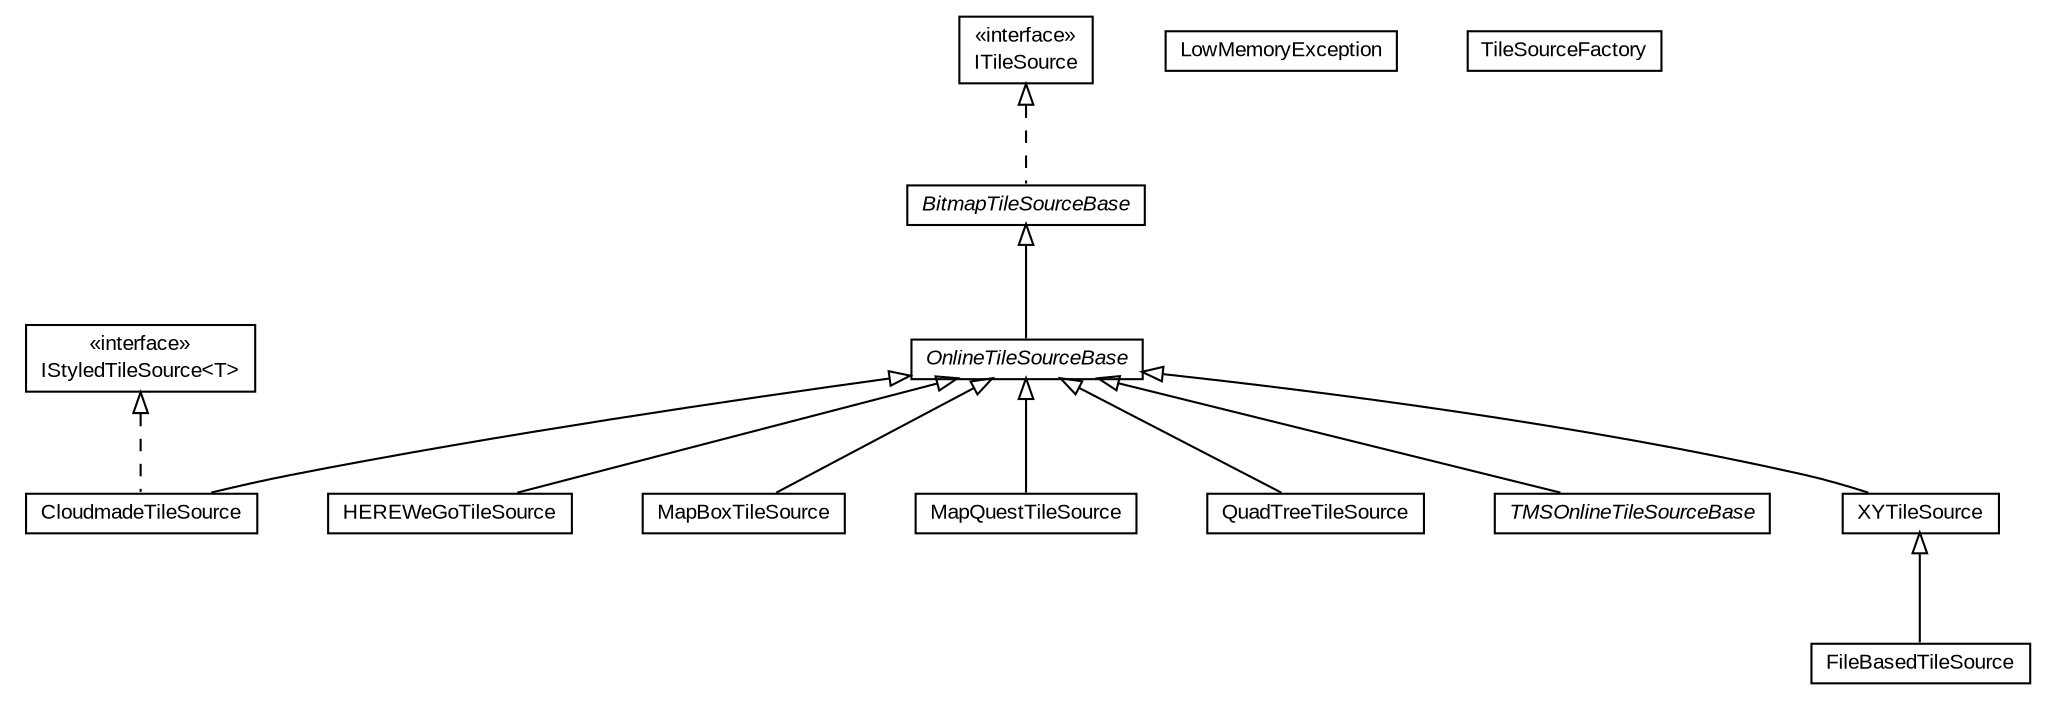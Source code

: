 #!/usr/local/bin/dot
#
# Class diagram 
# Generated by UMLGraph version R5_6-24-gf6e263 (http://www.umlgraph.org/)
#

digraph G {
	edge [fontname="arial",fontsize=10,labelfontname="arial",labelfontsize=10];
	node [fontname="arial",fontsize=10,shape=plaintext];
	nodesep=0.25;
	ranksep=0.5;
	// org.osmdroid.tileprovider.tilesource.BitmapTileSourceBase
	c2062 [label=<<table title="org.osmdroid.tileprovider.tilesource.BitmapTileSourceBase" border="0" cellborder="1" cellspacing="0" cellpadding="2" port="p" href="./BitmapTileSourceBase.html">
		<tr><td><table border="0" cellspacing="0" cellpadding="1">
<tr><td align="center" balign="center"><font face="arial italic"> BitmapTileSourceBase </font></td></tr>
		</table></td></tr>
		</table>>, URL="./BitmapTileSourceBase.html", fontname="arial", fontcolor="black", fontsize=10.0];
	// org.osmdroid.tileprovider.tilesource.BitmapTileSourceBase.LowMemoryException
	c2063 [label=<<table title="org.osmdroid.tileprovider.tilesource.BitmapTileSourceBase.LowMemoryException" border="0" cellborder="1" cellspacing="0" cellpadding="2" port="p" href="./BitmapTileSourceBase.LowMemoryException.html">
		<tr><td><table border="0" cellspacing="0" cellpadding="1">
<tr><td align="center" balign="center"> LowMemoryException </td></tr>
		</table></td></tr>
		</table>>, URL="./BitmapTileSourceBase.LowMemoryException.html", fontname="arial", fontcolor="black", fontsize=10.0];
	// org.osmdroid.tileprovider.tilesource.CloudmadeTileSource
	c2064 [label=<<table title="org.osmdroid.tileprovider.tilesource.CloudmadeTileSource" border="0" cellborder="1" cellspacing="0" cellpadding="2" port="p" href="./CloudmadeTileSource.html">
		<tr><td><table border="0" cellspacing="0" cellpadding="1">
<tr><td align="center" balign="center"> CloudmadeTileSource </td></tr>
		</table></td></tr>
		</table>>, URL="./CloudmadeTileSource.html", fontname="arial", fontcolor="black", fontsize=10.0];
	// org.osmdroid.tileprovider.tilesource.FileBasedTileSource
	c2065 [label=<<table title="org.osmdroid.tileprovider.tilesource.FileBasedTileSource" border="0" cellborder="1" cellspacing="0" cellpadding="2" port="p" href="./FileBasedTileSource.html">
		<tr><td><table border="0" cellspacing="0" cellpadding="1">
<tr><td align="center" balign="center"> FileBasedTileSource </td></tr>
		</table></td></tr>
		</table>>, URL="./FileBasedTileSource.html", fontname="arial", fontcolor="black", fontsize=10.0];
	// org.osmdroid.tileprovider.tilesource.HEREWeGoTileSource
	c2066 [label=<<table title="org.osmdroid.tileprovider.tilesource.HEREWeGoTileSource" border="0" cellborder="1" cellspacing="0" cellpadding="2" port="p" href="./HEREWeGoTileSource.html">
		<tr><td><table border="0" cellspacing="0" cellpadding="1">
<tr><td align="center" balign="center"> HEREWeGoTileSource </td></tr>
		</table></td></tr>
		</table>>, URL="./HEREWeGoTileSource.html", fontname="arial", fontcolor="black", fontsize=10.0];
	// org.osmdroid.tileprovider.tilesource.IStyledTileSource<T>
	c2067 [label=<<table title="org.osmdroid.tileprovider.tilesource.IStyledTileSource" border="0" cellborder="1" cellspacing="0" cellpadding="2" port="p" href="./IStyledTileSource.html">
		<tr><td><table border="0" cellspacing="0" cellpadding="1">
<tr><td align="center" balign="center"> &#171;interface&#187; </td></tr>
<tr><td align="center" balign="center"> IStyledTileSource&lt;T&gt; </td></tr>
		</table></td></tr>
		</table>>, URL="./IStyledTileSource.html", fontname="arial", fontcolor="black", fontsize=10.0];
	// org.osmdroid.tileprovider.tilesource.ITileSource
	c2068 [label=<<table title="org.osmdroid.tileprovider.tilesource.ITileSource" border="0" cellborder="1" cellspacing="0" cellpadding="2" port="p" href="./ITileSource.html">
		<tr><td><table border="0" cellspacing="0" cellpadding="1">
<tr><td align="center" balign="center"> &#171;interface&#187; </td></tr>
<tr><td align="center" balign="center"> ITileSource </td></tr>
		</table></td></tr>
		</table>>, URL="./ITileSource.html", fontname="arial", fontcolor="black", fontsize=10.0];
	// org.osmdroid.tileprovider.tilesource.MapBoxTileSource
	c2069 [label=<<table title="org.osmdroid.tileprovider.tilesource.MapBoxTileSource" border="0" cellborder="1" cellspacing="0" cellpadding="2" port="p" href="./MapBoxTileSource.html">
		<tr><td><table border="0" cellspacing="0" cellpadding="1">
<tr><td align="center" balign="center"> MapBoxTileSource </td></tr>
		</table></td></tr>
		</table>>, URL="./MapBoxTileSource.html", fontname="arial", fontcolor="black", fontsize=10.0];
	// org.osmdroid.tileprovider.tilesource.MapQuestTileSource
	c2070 [label=<<table title="org.osmdroid.tileprovider.tilesource.MapQuestTileSource" border="0" cellborder="1" cellspacing="0" cellpadding="2" port="p" href="./MapQuestTileSource.html">
		<tr><td><table border="0" cellspacing="0" cellpadding="1">
<tr><td align="center" balign="center"> MapQuestTileSource </td></tr>
		</table></td></tr>
		</table>>, URL="./MapQuestTileSource.html", fontname="arial", fontcolor="black", fontsize=10.0];
	// org.osmdroid.tileprovider.tilesource.OnlineTileSourceBase
	c2071 [label=<<table title="org.osmdroid.tileprovider.tilesource.OnlineTileSourceBase" border="0" cellborder="1" cellspacing="0" cellpadding="2" port="p" href="./OnlineTileSourceBase.html">
		<tr><td><table border="0" cellspacing="0" cellpadding="1">
<tr><td align="center" balign="center"><font face="arial italic"> OnlineTileSourceBase </font></td></tr>
		</table></td></tr>
		</table>>, URL="./OnlineTileSourceBase.html", fontname="arial", fontcolor="black", fontsize=10.0];
	// org.osmdroid.tileprovider.tilesource.QuadTreeTileSource
	c2072 [label=<<table title="org.osmdroid.tileprovider.tilesource.QuadTreeTileSource" border="0" cellborder="1" cellspacing="0" cellpadding="2" port="p" href="./QuadTreeTileSource.html">
		<tr><td><table border="0" cellspacing="0" cellpadding="1">
<tr><td align="center" balign="center"> QuadTreeTileSource </td></tr>
		</table></td></tr>
		</table>>, URL="./QuadTreeTileSource.html", fontname="arial", fontcolor="black", fontsize=10.0];
	// org.osmdroid.tileprovider.tilesource.TileSourceFactory
	c2073 [label=<<table title="org.osmdroid.tileprovider.tilesource.TileSourceFactory" border="0" cellborder="1" cellspacing="0" cellpadding="2" port="p" href="./TileSourceFactory.html">
		<tr><td><table border="0" cellspacing="0" cellpadding="1">
<tr><td align="center" balign="center"> TileSourceFactory </td></tr>
		</table></td></tr>
		</table>>, URL="./TileSourceFactory.html", fontname="arial", fontcolor="black", fontsize=10.0];
	// org.osmdroid.tileprovider.tilesource.TMSOnlineTileSourceBase
	c2074 [label=<<table title="org.osmdroid.tileprovider.tilesource.TMSOnlineTileSourceBase" border="0" cellborder="1" cellspacing="0" cellpadding="2" port="p" href="./TMSOnlineTileSourceBase.html">
		<tr><td><table border="0" cellspacing="0" cellpadding="1">
<tr><td align="center" balign="center"><font face="arial italic"> TMSOnlineTileSourceBase </font></td></tr>
		</table></td></tr>
		</table>>, URL="./TMSOnlineTileSourceBase.html", fontname="arial", fontcolor="black", fontsize=10.0];
	// org.osmdroid.tileprovider.tilesource.XYTileSource
	c2075 [label=<<table title="org.osmdroid.tileprovider.tilesource.XYTileSource" border="0" cellborder="1" cellspacing="0" cellpadding="2" port="p" href="./XYTileSource.html">
		<tr><td><table border="0" cellspacing="0" cellpadding="1">
<tr><td align="center" balign="center"> XYTileSource </td></tr>
		</table></td></tr>
		</table>>, URL="./XYTileSource.html", fontname="arial", fontcolor="black", fontsize=10.0];
	//org.osmdroid.tileprovider.tilesource.BitmapTileSourceBase implements org.osmdroid.tileprovider.tilesource.ITileSource
	c2068:p -> c2062:p [dir=back,arrowtail=empty,style=dashed];
	//org.osmdroid.tileprovider.tilesource.CloudmadeTileSource extends org.osmdroid.tileprovider.tilesource.OnlineTileSourceBase
	c2071:p -> c2064:p [dir=back,arrowtail=empty];
	//org.osmdroid.tileprovider.tilesource.CloudmadeTileSource implements org.osmdroid.tileprovider.tilesource.IStyledTileSource<T>
	c2067:p -> c2064:p [dir=back,arrowtail=empty,style=dashed];
	//org.osmdroid.tileprovider.tilesource.FileBasedTileSource extends org.osmdroid.tileprovider.tilesource.XYTileSource
	c2075:p -> c2065:p [dir=back,arrowtail=empty];
	//org.osmdroid.tileprovider.tilesource.HEREWeGoTileSource extends org.osmdroid.tileprovider.tilesource.OnlineTileSourceBase
	c2071:p -> c2066:p [dir=back,arrowtail=empty];
	//org.osmdroid.tileprovider.tilesource.MapBoxTileSource extends org.osmdroid.tileprovider.tilesource.OnlineTileSourceBase
	c2071:p -> c2069:p [dir=back,arrowtail=empty];
	//org.osmdroid.tileprovider.tilesource.MapQuestTileSource extends org.osmdroid.tileprovider.tilesource.OnlineTileSourceBase
	c2071:p -> c2070:p [dir=back,arrowtail=empty];
	//org.osmdroid.tileprovider.tilesource.OnlineTileSourceBase extends org.osmdroid.tileprovider.tilesource.BitmapTileSourceBase
	c2062:p -> c2071:p [dir=back,arrowtail=empty];
	//org.osmdroid.tileprovider.tilesource.QuadTreeTileSource extends org.osmdroid.tileprovider.tilesource.OnlineTileSourceBase
	c2071:p -> c2072:p [dir=back,arrowtail=empty];
	//org.osmdroid.tileprovider.tilesource.TMSOnlineTileSourceBase extends org.osmdroid.tileprovider.tilesource.OnlineTileSourceBase
	c2071:p -> c2074:p [dir=back,arrowtail=empty];
	//org.osmdroid.tileprovider.tilesource.XYTileSource extends org.osmdroid.tileprovider.tilesource.OnlineTileSourceBase
	c2071:p -> c2075:p [dir=back,arrowtail=empty];
}

